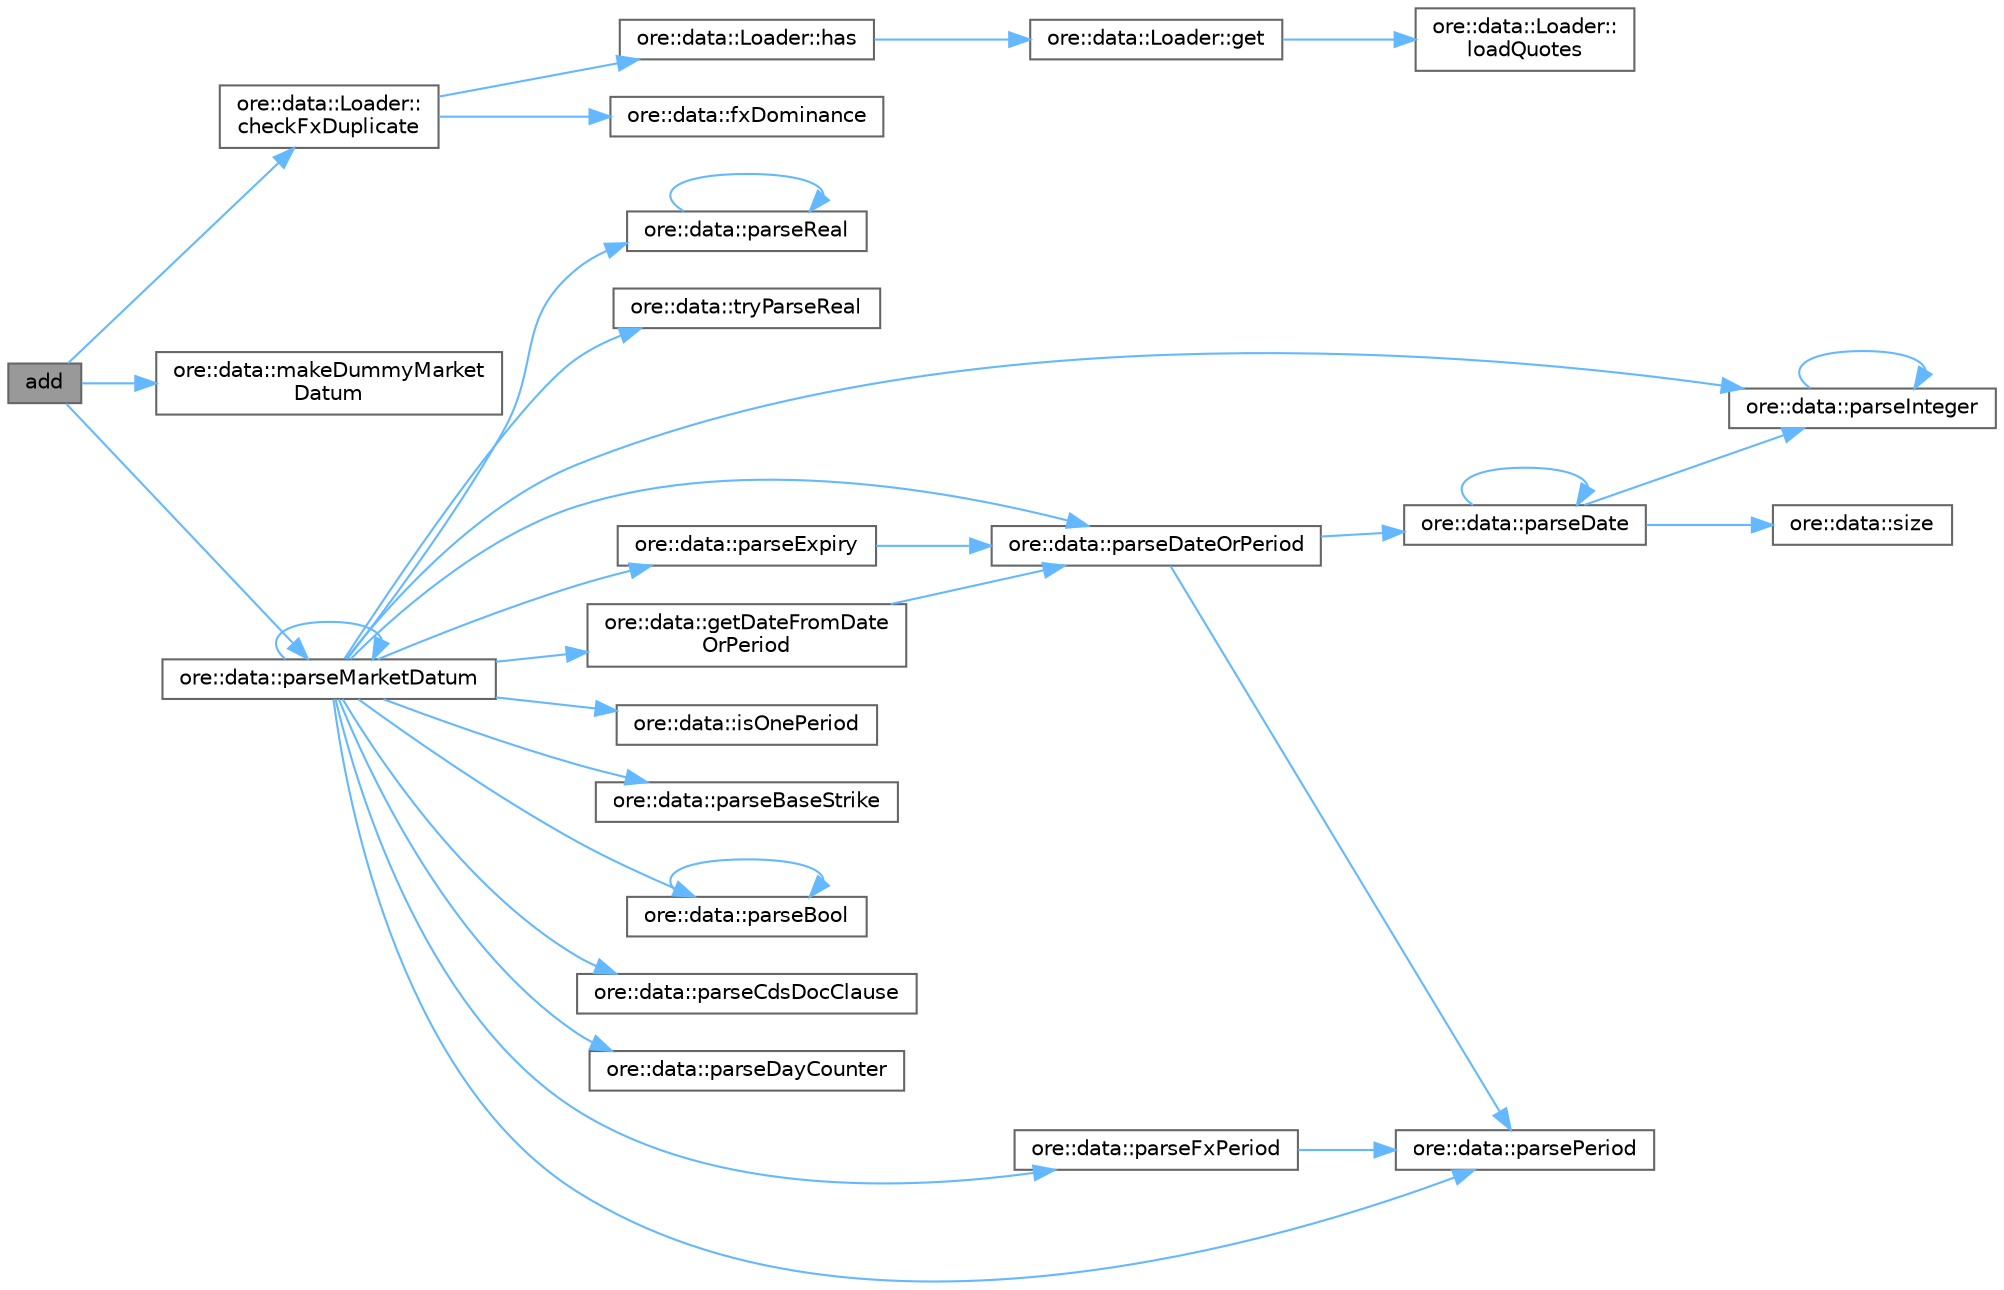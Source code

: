digraph "add"
{
 // INTERACTIVE_SVG=YES
 // LATEX_PDF_SIZE
  bgcolor="transparent";
  edge [fontname=Helvetica,fontsize=10,labelfontname=Helvetica,labelfontsize=10];
  node [fontname=Helvetica,fontsize=10,shape=box,height=0.2,width=0.4];
  rankdir="LR";
  Node1 [label="add",height=0.2,width=0.4,color="gray40", fillcolor="grey60", style="filled", fontcolor="black",tooltip=" "];
  Node1 -> Node2 [color="steelblue1",style="solid"];
  Node2 [label="ore::data::Loader::\lcheckFxDuplicate",height=0.2,width=0.4,color="grey40", fillcolor="white", style="filled",URL="$classore_1_1data_1_1_loader.html#a5fd63a6d54fdaac9a490ef18bf07c08d",tooltip=" "];
  Node2 -> Node3 [color="steelblue1",style="solid"];
  Node3 [label="ore::data::fxDominance",height=0.2,width=0.4,color="grey40", fillcolor="white", style="filled",URL="$group__utilities.html#ga90c3a1ae532e31a7f2fd6eda8cbcf209",tooltip="Convert FX pair to market standard dominance."];
  Node2 -> Node4 [color="steelblue1",style="solid"];
  Node4 [label="ore::data::Loader::has",height=0.2,width=0.4,color="grey40", fillcolor="white", style="filled",URL="$classore_1_1data_1_1_loader.html#acb476f7db0733b669e38e0a4359b5745",tooltip="Default implementation, returns false if get throws or returns a null pointer."];
  Node4 -> Node5 [color="steelblue1",style="solid"];
  Node5 [label="ore::data::Loader::get",height=0.2,width=0.4,color="grey40", fillcolor="white", style="filled",URL="$classore_1_1data_1_1_loader.html#a19d9f6f808db2631247ec12ffe291225",tooltip="get quote by its unique name, throws if not existent, override in derived classes for performance"];
  Node5 -> Node6 [color="steelblue1",style="solid"];
  Node6 [label="ore::data::Loader::\lloadQuotes",height=0.2,width=0.4,color="grey40", fillcolor="white", style="filled",URL="$classore_1_1data_1_1_loader.html#a0086c4f946085ef0b9d5c56bd1539f91",tooltip="get all quotes, TODO change the return value to std::set"];
  Node1 -> Node7 [color="steelblue1",style="solid"];
  Node7 [label="ore::data::makeDummyMarket\lDatum",height=0.2,width=0.4,color="grey40", fillcolor="white", style="filled",URL="$namespaceore_1_1data.html#ad54d6392da5740836cc7336a525c67c3",tooltip=" "];
  Node1 -> Node8 [color="steelblue1",style="solid"];
  Node8 [label="ore::data::parseMarketDatum",height=0.2,width=0.4,color="grey40", fillcolor="white", style="filled",URL="$group__marketdata.html#ga49b8909d3761de5c44f8140f95ec0d94",tooltip="Function to parse a market datum."];
  Node8 -> Node9 [color="steelblue1",style="solid"];
  Node9 [label="ore::data::getDateFromDate\lOrPeriod",height=0.2,width=0.4,color="grey40", fillcolor="white", style="filled",URL="$group__marketdata.html#ga71fc1e19d4a9d3acd5e6cd6b6ae533b6",tooltip="Get a date from a date string or period."];
  Node9 -> Node10 [color="steelblue1",style="solid"];
  Node10 [label="ore::data::parseDateOrPeriod",height=0.2,width=0.4,color="grey40", fillcolor="white", style="filled",URL="$group__utilities.html#ga6477391407eac174ea49df689ecf1ab2",tooltip="Convert text to QuantLib::Period or QuantLib::Date."];
  Node10 -> Node11 [color="steelblue1",style="solid"];
  Node11 [label="ore::data::parseDate",height=0.2,width=0.4,color="grey40", fillcolor="white", style="filled",URL="$group__utilities.html#ga59b5fdda574d90facae95dec2d13040d",tooltip="Convert std::string to QuantLib::Date."];
  Node11 -> Node11 [color="steelblue1",style="solid"];
  Node11 -> Node12 [color="steelblue1",style="solid"];
  Node12 [label="ore::data::parseInteger",height=0.2,width=0.4,color="grey40", fillcolor="white", style="filled",URL="$group__utilities.html#gaecd67eda4fb5f4859bb8f6d383547721",tooltip="Convert text to QuantLib::Integer."];
  Node12 -> Node12 [color="steelblue1",style="solid"];
  Node11 -> Node13 [color="steelblue1",style="solid"];
  Node13 [label="ore::data::size",height=0.2,width=0.4,color="grey40", fillcolor="white", style="filled",URL="$namespaceore_1_1data.html#a777e216dee6069b548bb87da7152699e",tooltip=" "];
  Node10 -> Node14 [color="steelblue1",style="solid"];
  Node14 [label="ore::data::parsePeriod",height=0.2,width=0.4,color="grey40", fillcolor="white", style="filled",URL="$group__utilities.html#ga8e0623e2cb01e250e9cfec4619256208",tooltip="Convert text to QuantLib::Period."];
  Node8 -> Node15 [color="steelblue1",style="solid"];
  Node15 [label="ore::data::isOnePeriod",height=0.2,width=0.4,color="grey40", fillcolor="white", style="filled",URL="$namespaceore_1_1data.html#a2c4ad9608d140b7d127d9aabc3002782",tooltip="return true if s represents a period of the form [0-9][D|W|M|Y] (i.e. 1Y6M would return false)"];
  Node8 -> Node16 [color="steelblue1",style="solid"];
  Node16 [label="ore::data::parseBaseStrike",height=0.2,width=0.4,color="grey40", fillcolor="white", style="filled",URL="$namespaceore_1_1data.html#af07ebcb16f5c4b8f23aa841778ec1ede",tooltip="Parse a Strike from its string representation, strStrike."];
  Node8 -> Node17 [color="steelblue1",style="solid"];
  Node17 [label="ore::data::parseBool",height=0.2,width=0.4,color="grey40", fillcolor="white", style="filled",URL="$group__utilities.html#ga94621f11193864fa1338296232dc5be9",tooltip="Convert text to bool."];
  Node17 -> Node17 [color="steelblue1",style="solid"];
  Node8 -> Node18 [color="steelblue1",style="solid"];
  Node18 [label="ore::data::parseCdsDocClause",height=0.2,width=0.4,color="grey40", fillcolor="white", style="filled",URL="$namespaceore_1_1data.html#a4d60e66c3714d2cf33fc135d20502ccb",tooltip=" "];
  Node8 -> Node10 [color="steelblue1",style="solid"];
  Node8 -> Node19 [color="steelblue1",style="solid"];
  Node19 [label="ore::data::parseDayCounter",height=0.2,width=0.4,color="grey40", fillcolor="white", style="filled",URL="$group__utilities.html#gaefb008d0de256c79140545d9c7549093",tooltip="Convert text to QuantLib::DayCounter."];
  Node8 -> Node20 [color="steelblue1",style="solid"];
  Node20 [label="ore::data::parseExpiry",height=0.2,width=0.4,color="grey40", fillcolor="white", style="filled",URL="$namespaceore_1_1data.html#aef9033372c401fe3ddef3c912a716d5a",tooltip="Parse an Expiry from its string representation, strExpiry."];
  Node20 -> Node10 [color="steelblue1",style="solid"];
  Node8 -> Node21 [color="steelblue1",style="solid"];
  Node21 [label="ore::data::parseFxPeriod",height=0.2,width=0.4,color="grey40", fillcolor="white", style="filled",URL="$group__marketdata.html#ga8c35268c175452bca6e2acb7ad58442d",tooltip="Convert text to QuantLib::Period of Fx forward string."];
  Node21 -> Node14 [color="steelblue1",style="solid"];
  Node8 -> Node12 [color="steelblue1",style="solid"];
  Node8 -> Node8 [color="steelblue1",style="solid"];
  Node8 -> Node14 [color="steelblue1",style="solid"];
  Node8 -> Node22 [color="steelblue1",style="solid"];
  Node22 [label="ore::data::parseReal",height=0.2,width=0.4,color="grey40", fillcolor="white", style="filled",URL="$group__utilities.html#gad1db2a68f9a73667c3b4084d63955bdd",tooltip="Convert text to Real."];
  Node22 -> Node22 [color="steelblue1",style="solid"];
  Node8 -> Node23 [color="steelblue1",style="solid"];
  Node23 [label="ore::data::tryParseReal",height=0.2,width=0.4,color="grey40", fillcolor="white", style="filled",URL="$group__utilities.html#ga3447951aa05e25440d0d5b7eecfce581",tooltip="Attempt to convert text to Real."];
}
